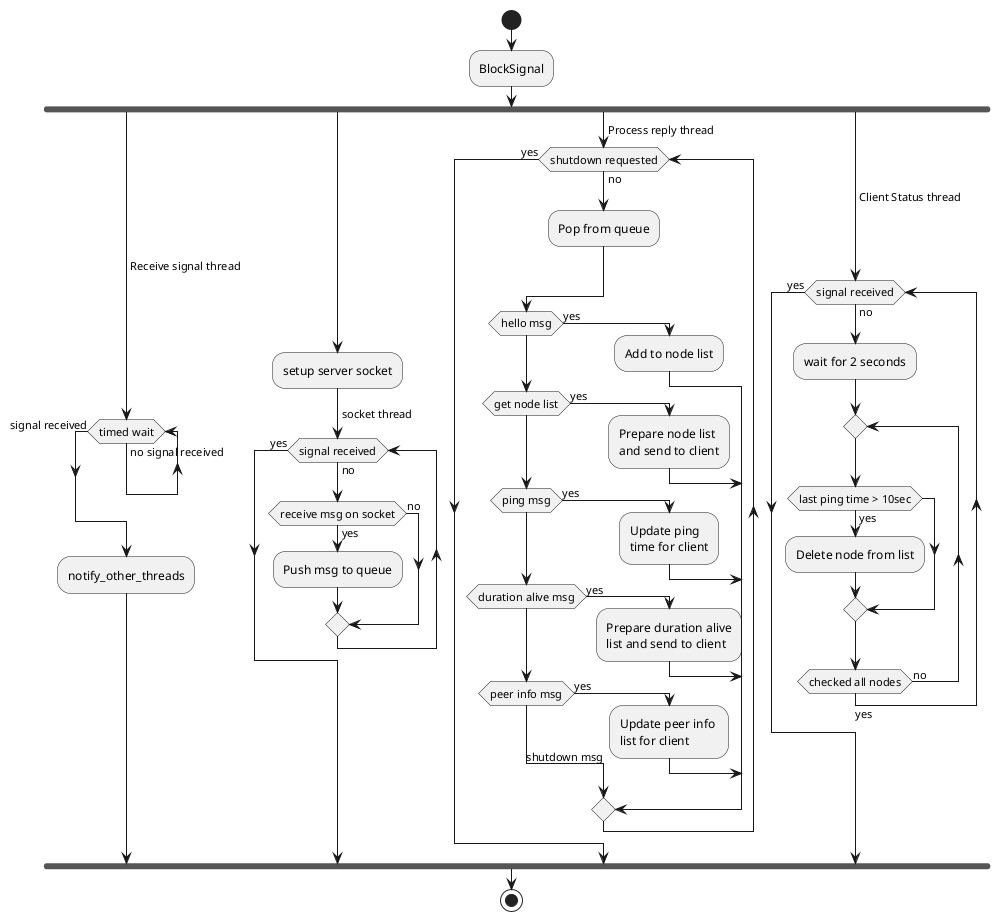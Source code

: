@startuml
start
:BlockSignal;
fork
-> Receive signal thread;
while(timed wait) is (no signal received)
endwhile (signal received)
:notify_other_threads;
forkagain
:setup server socket;
-> socket thread;
while(signal received) is (no)
if(receive msg on socket) then (no)
else (yes)
:Push msg to queue;
endif
endwhile (yes)
forkagain
-> Process reply thread;
while(shutdown requested) is (no)
:Pop from queue;
!pragma useVerticalIf on
if(hello msg) then (yes)
:Add to node list;
elseif (get node list) then (yes)
:Prepare node list \nand send to client;
elseif (ping msg) then (yes)
:Update ping\ntime for client;
elseif (duration alive msg) then (yes)
:Prepare duration alive\nlist and send to client;
elseif (peer info msg) then (yes)
:Update peer info \nlist for client;
else (shutdown msg)
endif
endwhile (yes)
forkagain
-> Client Status thread;
while(signal received) is (no)
:wait for 2 seconds;
repeat
if (last ping time > 10sec) then (yes)
:Delete node from list;
endif
repeat while(checked all nodes) is (no)
-> yes;
endwhile (yes)
endfork
stop
@enduml